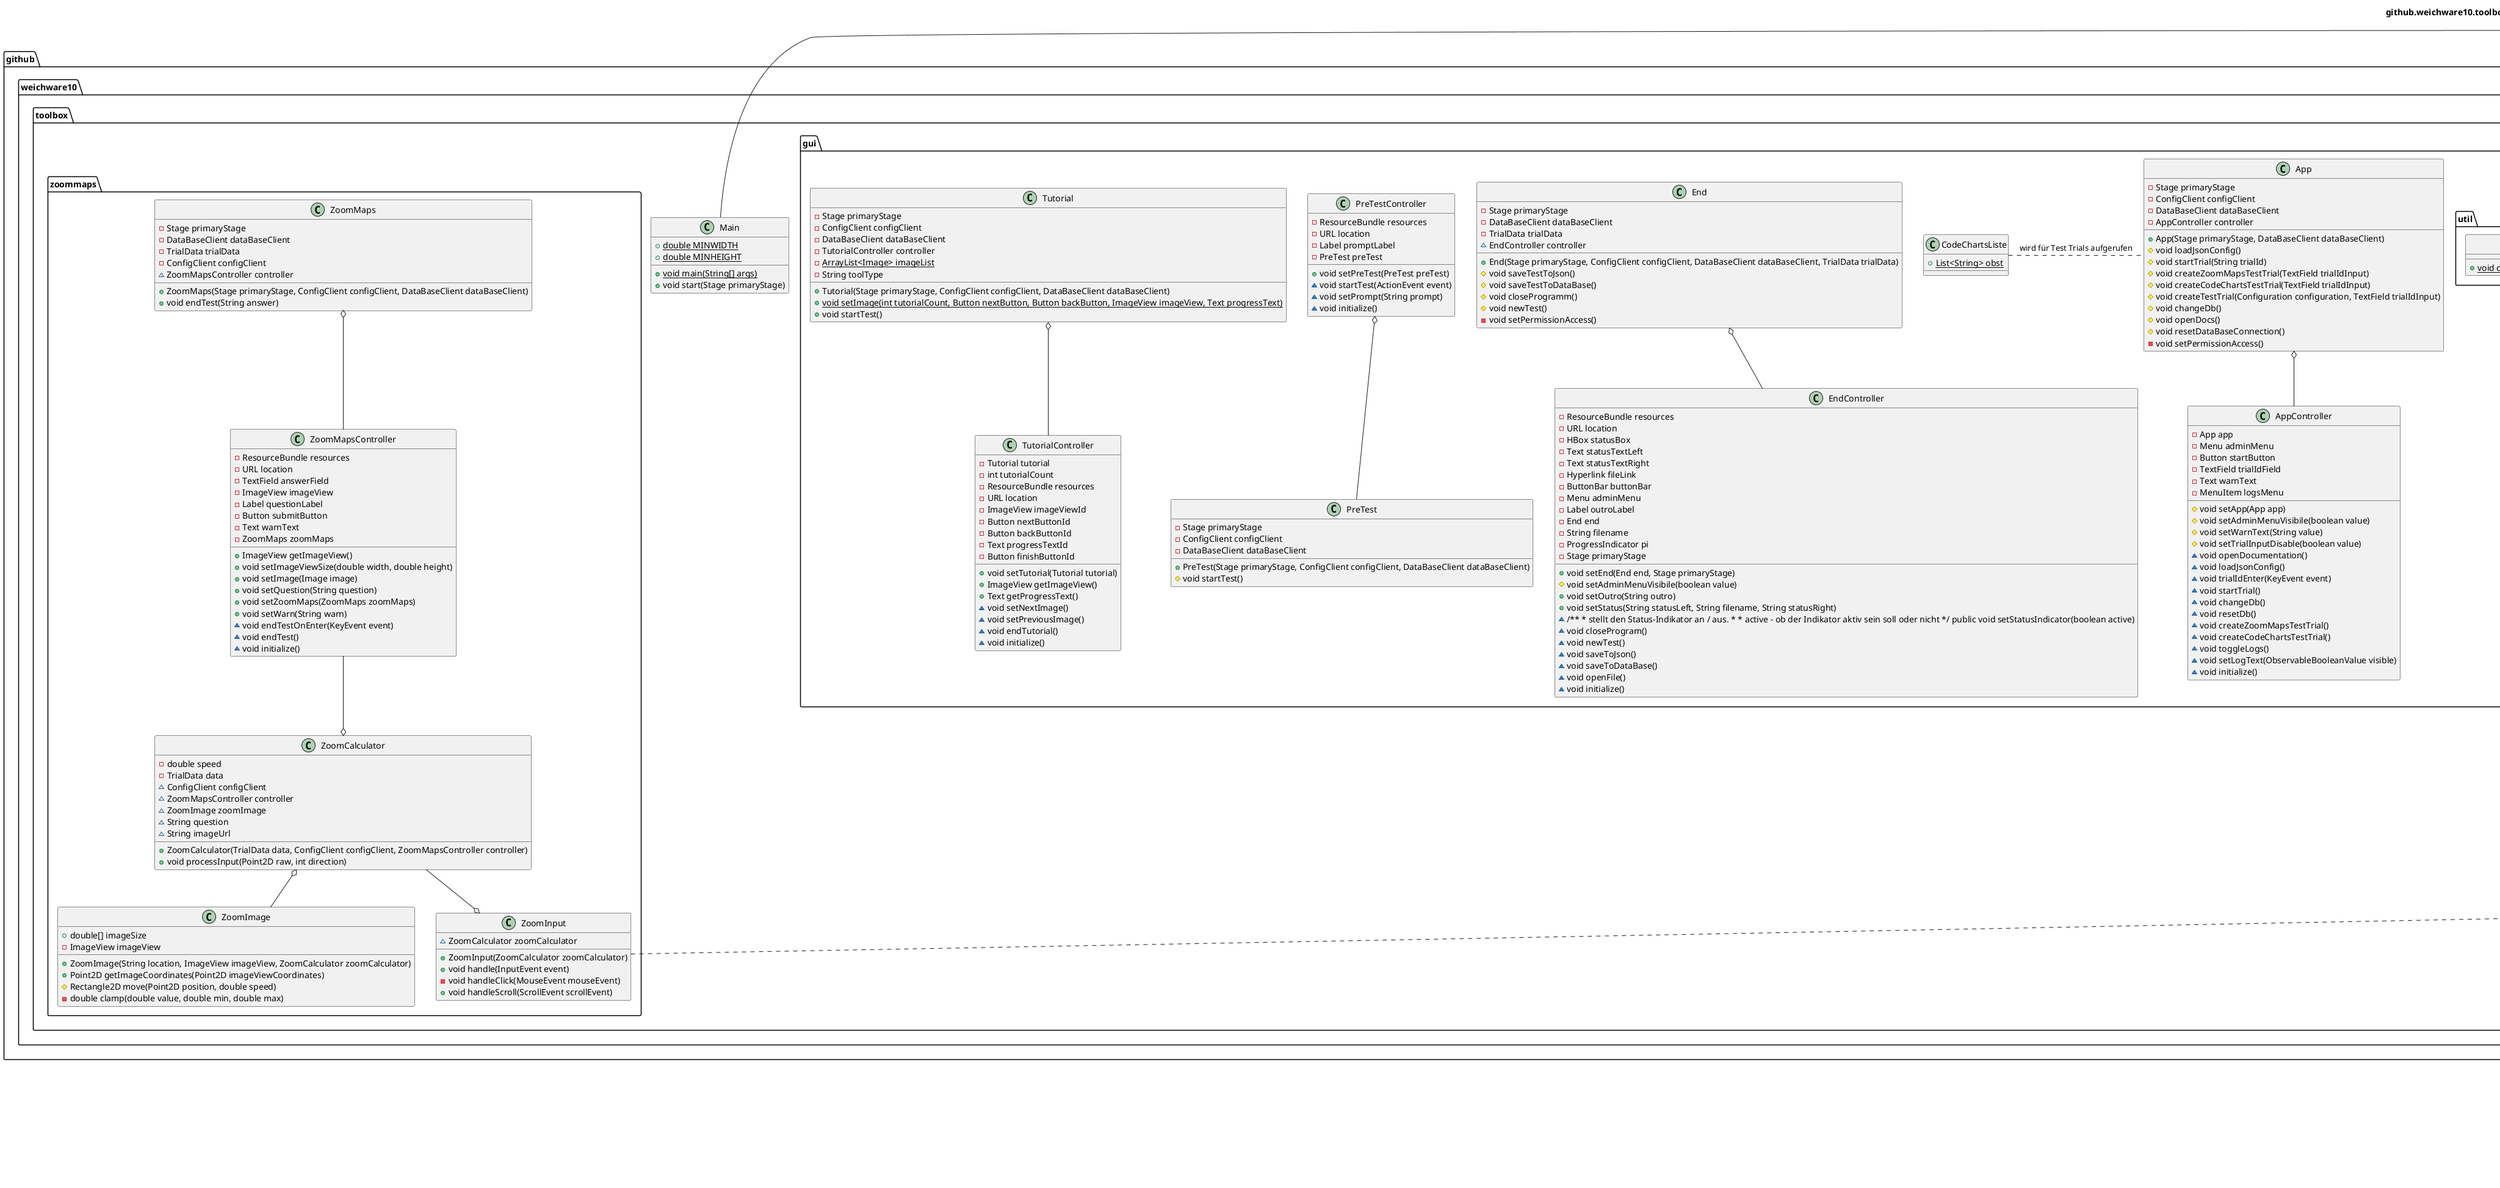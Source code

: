 @startuml github.weichware10.toolbox
title github.weichware10.toolbox

package github.weichware10.toolbox {

    ' -=- classes (github.weichware10.toolbox) -=-
    class github.weichware10.toolbox.Main {
        ' --- values (github.weichware10.toolbox.Main) ---

        ' --- fields (github.weichware10.toolbox.Main) ---
        {static}+ double MINWIDTH
        {static}+ double MINHEIGHT

        ' --- methods (github.weichware10.toolbox.Main) ---
        {static}+ void main(String[] args)
        + void start(Stage primaryStage)
    }

    ' === packages (github.weichware10.toolbox) ===
    package github.weichware10.toolbox.codecharts {

        ' -=- classes (github.weichware10.toolbox.codecharts) -=-
        class github.weichware10.toolbox.codecharts.CodeCharts {
            ' --- values (github.weichware10.toolbox.codecharts.CodeCharts) ---

            ' --- fields (github.weichware10.toolbox.codecharts.CodeCharts) ---
            - Stage primaryStage
            - ConfigClient configClient
            - DataBaseClient dataBaseClient
            - TrialData trialData

            ' --- methods (github.weichware10.toolbox.codecharts.CodeCharts) ---
            +  CodeCharts(Stage primaryStage, ConfigClient configClient, DataBaseClient dataBaseClient)
            + void endTest()
        }

        class github.weichware10.toolbox.codecharts.CodeChartsController {
            ' --- values (github.weichware10.toolbox.codecharts.CodeChartsController) ---

            ' --- fields (github.weichware10.toolbox.codecharts.CodeChartsController) ---
            - ResourceBundle resources
            - URL location
            - ImageView imageView
            - StackPane stackPane
            - CodeCharts codeCharts

            ' --- methods (github.weichware10.toolbox.codecharts.CodeChartsController) ---
            + void setCodeCharts(CodeCharts codeCharts)
            ~ void endTest()
            ~ void initialize()
            + ImageView getImageView()
            + StackPane getStackPane()
        }

        class github.weichware10.toolbox.codecharts.CodeChartsCoordinator {
            ' --- values (github.weichware10.toolbox.codecharts.CodeChartsCoordinator) ---

            ' --- fields (github.weichware10.toolbox.codecharts.CodeChartsCoordinator) ---
            - TrialData trialData
            - ImageView imageView
            - Rectangle2D imageViewPort
            - CodeChartsPane rootPane
            - CodeChartsInput codeChartsInput
            - CodeCharts codeCharts
            - List<String> usableStrings
            - List<String> currentStrings
            - long[] timings
            - boolean relativeSize
            - int maxDepth
            - int iterations
            - int currentIteration

            ' --- methods (github.weichware10.toolbox.codecharts.CodeChartsCoordinator) ---
            +  CodeChartsCoordinator(ConfigClient configClient, DataBaseClient dataBaseClient, TrialData trialData, ImageView imageView, StackPane stackPane, Stage primaryStage, CodeCharts codeCharts)
            + void iterate()
            - int calculateMinStringAmount(int horizontal, int vertical, int defaultHorizontal, int defaultVertical, int iterations)
            - Rectangle2D toImageViewport(Rectangle2D viewport)
        }

        class github.weichware10.toolbox.codecharts.CodeChartsInput {
            ' --- values (github.weichware10.toolbox.codecharts.CodeChartsInput) ---

            ' --- fields (github.weichware10.toolbox.codecharts.CodeChartsInput) ---
            - CodeChartsInputController controller
            - BorderPane root
            {static}- int LOWEST_ALLOWED_DISTANCE

            ' --- methods (github.weichware10.toolbox.codecharts.CodeChartsInput) ---
            +  CodeChartsInput()
            + String getInput(List<String> currentStrings, int currentIteration, int iterations)
        }
        class github.weichware10.toolbox.codecharts.CodeChartsInput$LevenshteinComparator {
            ' --- values (github.weichware10.toolbox.codecharts.CodeChartsInput$LevenshteinComparator) ---

            ' --- fields (github.weichware10.toolbox.codecharts.CodeChartsInput$LevenshteinComparator) ---
            - String base
            - Levenshtein levenshtein
            - int lowestDistance

            ' --- methods (github.weichware10.toolbox.codecharts.CodeChartsInput$LevenshteinComparator) ---
            +  LevenshteinComparator(String base)
            + int getLowestDistance()
            + int compare(String str1, String str2)
        }
        github.weichware10.toolbox.codecharts.CodeChartsInput +-- github.weichware10.toolbox.codecharts.CodeChartsInput$LevenshteinComparator

        class github.weichware10.toolbox.codecharts.CodeChartsInputController {
            ' --- values (github.weichware10.toolbox.codecharts.CodeChartsInputController) ---

            ' --- fields (github.weichware10.toolbox.codecharts.CodeChartsInputController) ---
            - ResourceBundle resources
            - URL location
            # TextField inputField
            # Text suggestionText
            # Text bottomText
            # ProgressBar progressBar

            ' --- methods (github.weichware10.toolbox.codecharts.CodeChartsInputController) ---
            ~ void initialize()
        }

        class github.weichware10.toolbox.codecharts.CodeChartsPane {
            ' --- values (github.weichware10.toolbox.codecharts.CodeChartsPane) ---

            ' --- fields (github.weichware10.toolbox.codecharts.CodeChartsPane) ---
            - List<CodeChartsPane> childPanes
            + Rectangle2D viewport
            + int depth
            - String content
            {static}+ Integer defaultHorizontal
            {static}+ Integer defaultVertical
            {static}+ boolean showGrid
            {static}+ boolean DEBUG

            ' --- methods (github.weichware10.toolbox.codecharts.CodeChartsPane) ---
            +  CodeChartsPane(CodeChartsPane parent, int hoId, int veId, double width, double height)
            + void subdivide()
            + void subdivide(int horizontal, int vertical)
            + void philLeaves(List<String> usableStrings, List<String> currentStrings)
            + void setContent(String content)
            + CodeChartsPane getLeaf(String searchContent)
            + void enableDebugStyle()
            + void disableDebugStyle()
            + void setDebugSplitting(boolean value)
            + String toString()
            - boolean isChild()
        }

    }

    package github.weichware10.toolbox.gui {

        ' -=- classes (github.weichware10.toolbox.gui) -=-
        class github.weichware10.toolbox.gui.App {
            ' --- values (github.weichware10.toolbox.gui.App) ---

            ' --- fields (github.weichware10.toolbox.gui.App) ---
            - Stage primaryStage
            - ConfigClient configClient
            - DataBaseClient dataBaseClient
            - AppController controller

            ' --- methods (github.weichware10.toolbox.gui.App) ---
            +  App(Stage primaryStage, DataBaseClient dataBaseClient)
            # void loadJsonConfig()
            # void startTrial(String trialId)
            # void createZoomMapsTestTrial(TextField trialIdInput)
            # void createCodeChartsTestTrial(TextField trialIdInput)
            # void createTestTrial(Configuration configuration, TextField trialIdInput)
            # void changeDb()
            # void openDocs()
            # void resetDataBaseConnection()
            - void setPermissionAccess()
        }

        class github.weichware10.toolbox.gui.AppController {
            ' --- values (github.weichware10.toolbox.gui.AppController) ---

            ' --- fields (github.weichware10.toolbox.gui.AppController) ---
            - App app
            - Menu adminMenu
            - Button startButton
            - TextField trialIdField
            - Text warnText
            - MenuItem logsMenu

            ' --- methods (github.weichware10.toolbox.gui.AppController) ---
            # void setApp(App app)
            # void setAdminMenuVisibile(boolean value)
            # void setWarnText(String value)
            # void setTrialInputDisable(boolean value)
            ~ void openDocumentation()
            ~ void loadJsonConfig()
            ~ void trialIdEnter(KeyEvent event)
            ~ void startTrial()
            ~ void changeDb()
            ~ void resetDb()
            ~ void createZoomMapsTestTrial()
            ~ void createCodeChartsTestTrial()
            ~ void toggleLogs()
            ~ void setLogText(ObservableBooleanValue visible)
            ~ void initialize()
        }

        class github.weichware10.toolbox.gui.CodeChartsListe {
            ' --- values (github.weichware10.toolbox.gui.CodeChartsListe) ---

            ' --- fields (github.weichware10.toolbox.gui.CodeChartsListe) ---
            {static}+ List<String> obst

        }

        class github.weichware10.toolbox.gui.End {
            ' --- values (github.weichware10.toolbox.gui.End) ---

            ' --- fields (github.weichware10.toolbox.gui.End) ---
            - Stage primaryStage
            - DataBaseClient dataBaseClient
            - TrialData trialData
            ~ EndController controller

            ' --- methods (github.weichware10.toolbox.gui.End) ---
            +  End(Stage primaryStage, ConfigClient configClient, DataBaseClient dataBaseClient, TrialData trialData)
            # void saveTestToJson()
            # void saveTestToDataBase()
            # void closeProgramm()
            # void newTest()
            - void setPermissionAccess()
        }

        class github.weichware10.toolbox.gui.EndController {
            ' --- values (github.weichware10.toolbox.gui.EndController) ---

            ' --- fields (github.weichware10.toolbox.gui.EndController) ---
            - ResourceBundle resources
            - URL location
            - HBox statusBox
            - Text statusTextLeft
            - Text statusTextRight
            - Hyperlink fileLink
            - ButtonBar buttonBar
            - Menu adminMenu
            - Label outroLabel
            - End end
            - String filename
            - ProgressIndicator pi
            - Stage primaryStage

            ' --- methods (github.weichware10.toolbox.gui.EndController) ---
            + void setEnd(End end, Stage primaryStage)
            # void setAdminMenuVisibile(boolean value)
            + void setOutro(String outro)
            + void setStatus(String statusLeft, String filename, String statusRight)
            ~ /** * stellt den Status-Indikator an / aus. * * active - ob der Indikator aktiv sein soll oder nicht */ public void setStatusIndicator(boolean active)
            ~ void closeProgram()
            ~ void newTest()
            ~ void saveToJson()
            ~ void saveToDataBase()
            ~ void openFile()
            ~ void initialize()
        }

        class github.weichware10.toolbox.gui.PreTest {
            ' --- values (github.weichware10.toolbox.gui.PreTest) ---

            ' --- fields (github.weichware10.toolbox.gui.PreTest) ---
            - Stage primaryStage
            - ConfigClient configClient
            - DataBaseClient dataBaseClient

            ' --- methods (github.weichware10.toolbox.gui.PreTest) ---
            +  PreTest(Stage primaryStage, ConfigClient configClient, DataBaseClient dataBaseClient)
            # void startTest()
        }

        class github.weichware10.toolbox.gui.PreTestController {
            ' --- values (github.weichware10.toolbox.gui.PreTestController) ---

            ' --- fields (github.weichware10.toolbox.gui.PreTestController) ---
            - ResourceBundle resources
            - URL location
            - Label promptLabel
            - PreTest preTest

            ' --- methods (github.weichware10.toolbox.gui.PreTestController) ---
            + void setPreTest(PreTest preTest)
            ~ void startTest(ActionEvent event)
            ~ void setPrompt(String prompt)
            ~ void initialize()
        }

        class github.weichware10.toolbox.gui.Tutorial {
            ' --- values (github.weichware10.toolbox.gui.Tutorial) ---

            ' --- fields (github.weichware10.toolbox.gui.Tutorial) ---
            - Stage primaryStage
            - ConfigClient configClient
            - DataBaseClient dataBaseClient
            - TutorialController controller
            {static}- ArrayList<Image> imageList
            - String toolType

            ' --- methods (github.weichware10.toolbox.gui.Tutorial) ---
            +  Tutorial(Stage primaryStage, ConfigClient configClient, DataBaseClient dataBaseClient)
            {static}+ void setImage(int tutorialCount, Button nextButton, Button backButton, ImageView imageView, Text progressText)
            + void startTest()
        }

        class github.weichware10.toolbox.gui.TutorialController {
            ' --- values (github.weichware10.toolbox.gui.TutorialController) ---

            ' --- fields (github.weichware10.toolbox.gui.TutorialController) ---
            - Tutorial tutorial
            - int tutorialCount
            - ResourceBundle resources
            - URL location
            - ImageView imageViewId
            - Button nextButtonId
            - Button backButtonId
            - Text progressTextId
            - Button finishButtonId

            ' --- methods (github.weichware10.toolbox.gui.TutorialController) ---
            + void setTutorial(Tutorial tutorial)
            + ImageView getImageView()
            + Text getProgressText()
            ~ void setNextImage()
            ~ void setPreviousImage()
            ~ void endTutorial()
            ~ void initialize()
        }

        ' === packages (github.weichware10.toolbox.gui) ===
        package github.weichware10.toolbox.gui.dialogs {

            ' -=- classes (github.weichware10.toolbox.gui.dialogs) -=-
            class github.weichware10.toolbox.gui.dialogs.ConfirmDialog {
                ' --- values (github.weichware10.toolbox.gui.dialogs.ConfirmDialog) ---

                ' --- fields (github.weichware10.toolbox.gui.dialogs.ConfirmDialog) ---
                - String prompt
                - String icon

                ' --- methods (github.weichware10.toolbox.gui.dialogs.ConfirmDialog) ---
                +  ConfirmDialog(String prompt, String icon)
                + boolean getConfirmation()
            }

            class github.weichware10.toolbox.gui.dialogs.ConfirmDialogController {
                ' --- values (github.weichware10.toolbox.gui.dialogs.ConfirmDialogController) ---

                ' --- fields (github.weichware10.toolbox.gui.dialogs.ConfirmDialogController) ---
                - ResourceBundle resources
                - URL location
                - Label promptLabel
                - DialogPane dialogPane

                ' --- methods (github.weichware10.toolbox.gui.dialogs.ConfirmDialogController) ---
                # void setPrompt(String prompt)
                # void setImage(Image image)
                ~ void initialize()
            }

            github.weichware10.toolbox.gui.dialogs.ConfirmDialog .. github.weichware10.toolbox.gui.dialogs.ConfirmDialogController

            class github.weichware10.toolbox.gui.dialogs.DataBaseDialog {
                ' --- values (github.weichware10.toolbox.gui.dialogs.DataBaseDialog) ---

                ' --- fields (github.weichware10.toolbox.gui.dialogs.DataBaseDialog) ---
                - DataBaseClient dataBaseClient

                ' --- methods (github.weichware10.toolbox.gui.dialogs.DataBaseDialog) ---
                + DataBaseClient getDataBaseClient()
            }

            class github.weichware10.toolbox.gui.dialogs.DataBaseDialogController {
                ' --- values (github.weichware10.toolbox.gui.dialogs.DataBaseDialogController) ---

                ' --- fields (github.weichware10.toolbox.gui.dialogs.DataBaseDialogController) ---
                - ResourceBundle resources
                - URL location
                - Text errorText
                - PasswordField passwordField
                - TextField schemaTextField
                - TextField urlTextField
                - TextField usernameTextField
                - Text warningText

                ' --- methods (github.weichware10.toolbox.gui.dialogs.DataBaseDialogController) ---
                # String getPassword()
                # String getSchema()
                # String getUrl()
                # String getUsername()
                # void setError(String error)
                # void setWarning(String warning)
                ~ void initialize()
            }

            github.weichware10.toolbox.gui.dialogs.DataBaseDialog .. github.weichware10.toolbox.gui.dialogs.DataBaseDialogController

            class github.weichware10.toolbox.gui.dialogs.ErrorDialog {
                ' --- values (github.weichware10.toolbox.gui.dialogs.ErrorDialog) ---

                ' --- methods (github.weichware10.toolbox.gui.dialogs.ErrorDialog) ---
                + void showErrorDialog(Exception error)
            }

            class github.weichware10.toolbox.gui.dialogs.ErrorDialogController {
                ' --- values (github.weichware10.toolbox.gui.dialogs.ErrorDialogController) ---

                ' --- fields (github.weichware10.toolbox.gui.dialogs.ErrorDialogController) ---
                - ResourceBundle resources
                - URL location
                - TextArea errorMessage

                ' --- methods (github.weichware10.toolbox.gui.dialogs.ErrorDialogController) ---
                # void setErrorMessage(String error)
                ~ void initialize()
            }

            github.weichware10.toolbox.gui.dialogs.ErrorDialog .. github.weichware10.toolbox.gui.dialogs.ErrorDialogController

        }

        package github.weichware10.toolbox.gui.util {

            ' -=- classes (github.weichware10.toolbox.gui.util) -=-
            class github.weichware10.toolbox.gui.util.WindowCloser {
                ' --- values (github.weichware10.toolbox.gui.util.WindowCloser) ---

                ' --- methods (github.weichware10.toolbox.gui.util.WindowCloser) ---
                {static}+ void closeRequestFilter(WindowEvent event)
            }

        }
    }

    package github.weichware10.toolbox.zoommaps {

        ' -=- classes (github.weichware10.toolbox.zoommaps) -=-
        class github.weichware10.toolbox.zoommaps.ZoomCalculator {
            ' --- values (github.weichware10.toolbox.zoommaps.ZoomCalculator) ---

            ' --- fields (github.weichware10.toolbox.zoommaps.ZoomCalculator) ---
            - double speed
            - TrialData data
            ~ ConfigClient configClient
            ~ ZoomMapsController controller
            ~ ZoomImage zoomImage
            ~ String question
            ~ String imageUrl

            ' --- methods (github.weichware10.toolbox.zoommaps.ZoomCalculator) ---
            +  ZoomCalculator(TrialData data, ConfigClient configClient, ZoomMapsController controller)
            + void processInput(Point2D raw, int direction)
        }

        class github.weichware10.toolbox.zoommaps.ZoomImage {
            ' --- values (github.weichware10.toolbox.zoommaps.ZoomImage) ---

            ' --- fields (github.weichware10.toolbox.zoommaps.ZoomImage) ---
            + double[] imageSize
            - ImageView imageView

            ' --- methods (github.weichware10.toolbox.zoommaps.ZoomImage) ---
            +  ZoomImage(String location, ImageView imageView, ZoomCalculator zoomCalculator)
            + Point2D getImageCoordinates(Point2D imageViewCoordinates)
            # Rectangle2D move(Point2D position, double speed)
            - double clamp(double value, double min, double max)
        }

        class github.weichware10.toolbox.zoommaps.ZoomInput {
            ' --- values (github.weichware10.toolbox.zoommaps.ZoomInput) ---

            ' --- fields (github.weichware10.toolbox.zoommaps.ZoomInput) ---
            ~ ZoomCalculator zoomCalculator

            ' --- methods (github.weichware10.toolbox.zoommaps.ZoomInput) ---
            +  ZoomInput(ZoomCalculator zoomCalculator)
            + void handle(InputEvent event)
            - void handleClick(MouseEvent mouseEvent)
            + void handleScroll(ScrollEvent scrollEvent)
        }

        class github.weichware10.toolbox.zoommaps.ZoomMaps {
            ' --- values (github.weichware10.toolbox.zoommaps.ZoomMaps) ---

            ' --- fields (github.weichware10.toolbox.zoommaps.ZoomMaps) ---
            - Stage primaryStage
            - DataBaseClient dataBaseClient
            - TrialData trialData
            - ConfigClient configClient
            ~ ZoomMapsController controller

            ' --- methods (github.weichware10.toolbox.zoommaps.ZoomMaps) ---
            +  ZoomMaps(Stage primaryStage, ConfigClient configClient, DataBaseClient dataBaseClient)
            + void endTest(String answer)
        }

        class github.weichware10.toolbox.zoommaps.ZoomMapsController {
            ' --- values (github.weichware10.toolbox.zoommaps.ZoomMapsController) ---

            ' --- fields (github.weichware10.toolbox.zoommaps.ZoomMapsController) ---
            - ResourceBundle resources
            - URL location
            - TextField answerField
            - ImageView imageView
            - Label questionLabel
            - Button submitButton
            - Text warnText
            - ZoomMaps zoomMaps

            ' --- methods (github.weichware10.toolbox.zoommaps.ZoomMapsController) ---
            + ImageView getImageView()
            + void setImageViewSize(double width, double height)
            + void setImage(Image image)
            + void setQuestion(String question)
            + void setZoomMaps(ZoomMaps zoomMaps)
            + void setWarn(String warn)
            ~ void endTestOnEnter(KeyEvent event)
            ~ void endTest()
            ~ void initialize()
        }

    }
}

' autogenerated field links, may be faulty.
github.weichware10.toolbox.codecharts.CodeChartsController o-r- github.weichware10.toolbox.codecharts.CodeCharts
github.weichware10.toolbox.codecharts.CodeChartsCoordinator o-r- github.weichware10.toolbox.codecharts.CodeChartsPane
github.weichware10.toolbox.codecharts.CodeChartsCoordinator o-- github.weichware10.toolbox.codecharts.CodeChartsInput
github.weichware10.toolbox.codecharts.CodeChartsCoordinator o-u- github.weichware10.toolbox.codecharts.CodeCharts
github.weichware10.toolbox.codecharts.CodeChartsInput o-l- github.weichware10.toolbox.codecharts.CodeChartsInputController
github.weichware10.toolbox.gui.App o-- github.weichware10.toolbox.gui.AppController
github.weichware10.toolbox.gui.End o-- github.weichware10.toolbox.gui.EndController
github.weichware10.toolbox.gui.PreTestController o-- github.weichware10.toolbox.gui.PreTest
github.weichware10.toolbox.gui.Tutorial o-- github.weichware10.toolbox.gui.TutorialController
github.weichware10.toolbox.zoommaps.ZoomCalculator o-u- github.weichware10.toolbox.zoommaps.ZoomMapsController
github.weichware10.toolbox.zoommaps.ZoomCalculator o-- github.weichware10.toolbox.zoommaps.ZoomImage
github.weichware10.toolbox.zoommaps.ZoomInput o-u- github.weichware10.toolbox.zoommaps.ZoomCalculator
github.weichware10.toolbox.zoommaps.ZoomMaps o-d- github.weichware10.toolbox.zoommaps.ZoomMapsController

github.weichware10.toolbox.gui.App .l. github.weichware10.toolbox.gui.CodeChartsListe : wird für Test Trials aufgerufen

' autogenerated inheritances, may be faulty.
class javafx.application.Application
javafx.application.Application <|-- github.weichware10.toolbox.Main
interface java.util.Comparator
java.util.Comparator <|.u. github.weichware10.toolbox.codecharts.CodeChartsInput$LevenshteinComparator
class javafx.scene.layout.AnchorPane
javafx.scene.layout.AnchorPane <|-- github.weichware10.toolbox.codecharts.CodeChartsPane
interface javafx.event.EventHandler
javafx.event.EventHandler <|.u. github.weichware10.toolbox.zoommaps.ZoomInput

@enduml
